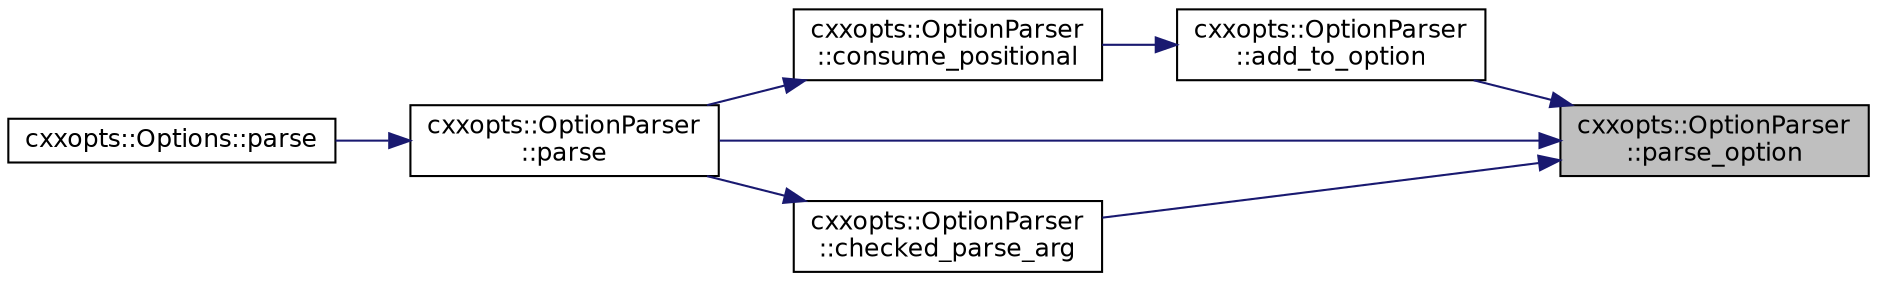 digraph "cxxopts::OptionParser::parse_option"
{
 // INTERACTIVE_SVG=YES
 // LATEX_PDF_SIZE
  edge [fontname="Helvetica",fontsize="12",labelfontname="Helvetica",labelfontsize="12"];
  node [fontname="Helvetica",fontsize="12",shape=record];
  rankdir="RL";
  Node1 [label="cxxopts::OptionParser\l::parse_option",height=0.2,width=0.4,color="black", fillcolor="grey75", style="filled", fontcolor="black",tooltip=" "];
  Node1 -> Node2 [dir="back",color="midnightblue",fontsize="12",style="solid"];
  Node2 [label="cxxopts::OptionParser\l::add_to_option",height=0.2,width=0.4,color="black", fillcolor="white", style="filled",URL="$a01046.html#a20b45a90265756b859aec3ebcbee8724",tooltip=" "];
  Node2 -> Node3 [dir="back",color="midnightblue",fontsize="12",style="solid"];
  Node3 [label="cxxopts::OptionParser\l::consume_positional",height=0.2,width=0.4,color="black", fillcolor="white", style="filled",URL="$a01046.html#a4d595d8f6f34760bc2248d1b96af53a4",tooltip=" "];
  Node3 -> Node4 [dir="back",color="midnightblue",fontsize="12",style="solid"];
  Node4 [label="cxxopts::OptionParser\l::parse",height=0.2,width=0.4,color="black", fillcolor="white", style="filled",URL="$a01046.html#a4218816ce33c211b54acb9e71603ea0b",tooltip=" "];
  Node4 -> Node5 [dir="back",color="midnightblue",fontsize="12",style="solid"];
  Node5 [label="cxxopts::Options::parse",height=0.2,width=0.4,color="black", fillcolor="white", style="filled",URL="$a01050.html#a3e740564cc4c991078f1451e1fcd082b",tooltip=" "];
  Node1 -> Node6 [dir="back",color="midnightblue",fontsize="12",style="solid"];
  Node6 [label="cxxopts::OptionParser\l::checked_parse_arg",height=0.2,width=0.4,color="black", fillcolor="white", style="filled",URL="$a01046.html#a0c093ba32746de7c3b08715eab961aff",tooltip=" "];
  Node6 -> Node4 [dir="back",color="midnightblue",fontsize="12",style="solid"];
  Node1 -> Node4 [dir="back",color="midnightblue",fontsize="12",style="solid"];
}
